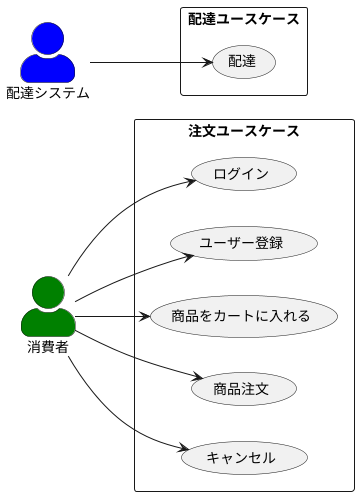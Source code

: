 @startuml
left to right direction
skinparam actorStyle awesome

actor 消費者 #Green
actor 配達システム #Blue

rectangle 注文ユースケース {
    usecase ログイン
    usecase ユーザー登録
    usecase 商品をカートに入れる
    usecase 商品注文
    usecase キャンセル
}

rectangle 配達ユースケース {
    usecase 配達
}

消費者 --> ユーザー登録
消費者 --> ログイン
消費者 --> 商品をカートに入れる
消費者 --> 商品注文
消費者 --> キャンセル
配達システム --> 配達
@enduml